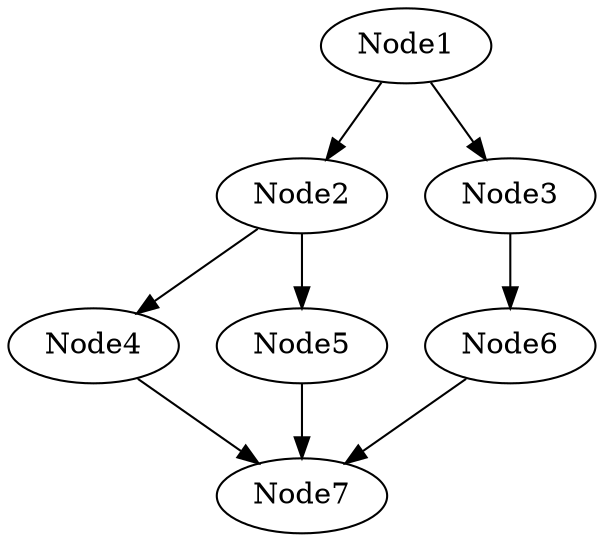 digraph {
	Node1
	Node2
	Node3
	Node4
	Node5
	Node6
	Node7
	Node1 -> Node2
	Node1 -> Node3
	Node2 -> Node4
	Node2 -> Node5
	Node3 -> Node6
	Node4 -> Node7
	Node5 -> Node7
	Node6 -> Node7
}
